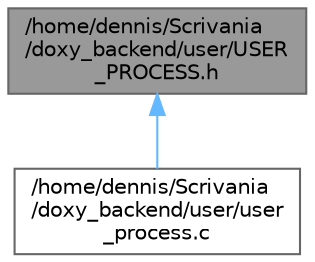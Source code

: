 digraph "/home/dennis/Scrivania/doxy_backend/user/USER_PROCESS.h"
{
 // LATEX_PDF_SIZE
  bgcolor="transparent";
  edge [fontname=Helvetica,fontsize=10,labelfontname=Helvetica,labelfontsize=10];
  node [fontname=Helvetica,fontsize=10,shape=box,height=0.2,width=0.4];
  Node1 [id="Node000001",label="/home/dennis/Scrivania\l/doxy_backend/user/USER\l_PROCESS.h",height=0.2,width=0.4,color="gray40", fillcolor="grey60", style="filled", fontcolor="black",tooltip=" "];
  Node1 -> Node2 [id="edge2_Node000001_Node000002",dir="back",color="steelblue1",style="solid",tooltip=" "];
  Node2 [id="Node000002",label="/home/dennis/Scrivania\l/doxy_backend/user/user\l_process.c",height=0.2,width=0.4,color="grey40", fillcolor="white", style="filled",URL="$user_2user__process_8c.html",tooltip=" "];
}
